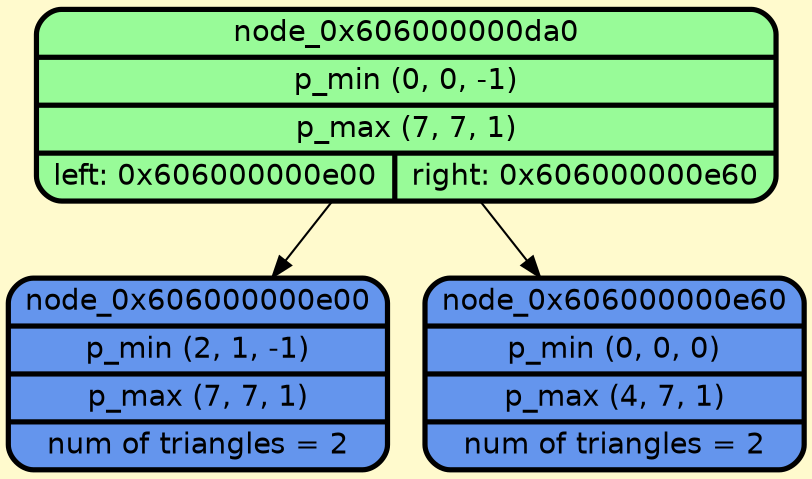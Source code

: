 digraph G {
    rankdir=TB;
    node [style=filled, fontname="Helvetica", fontcolor=darkblue, fillcolor=peachpuff, color="#252A34", penwidth=2.5];
    bgcolor="lemonchiffon";

    node_0x606000000da0 [shape=Mrecord; style=filled; fillcolor=palegreen; color="#000000"; fontcolor="#000000"; label="{ node_0x606000000da0 | p_min (0, 0, -1) | p_max (7, 7, 1) | { left: 0x606000000e00 | right: 0x606000000e60 } }"];
    node_0x606000000e00 [shape=Mrecord; style=filled; fillcolor=cornflowerblue; color="#000000"; fontcolor="#000000"; label="{ node_0x606000000e00 | p_min (2, 1, -1) | p_max (7, 7, 1) | num of triangles = 2}"];
    node_0x606000000e60 [shape=Mrecord; style=filled; fillcolor=cornflowerblue; color="#000000"; fontcolor="#000000"; label="{ node_0x606000000e60 | p_min (0, 0, 0) | p_max (4, 7, 1) | num of triangles = 2}"];

    node_0x606000000da0 -> node_0x606000000e00;
    node_0x606000000da0 -> node_0x606000000e60;
}
